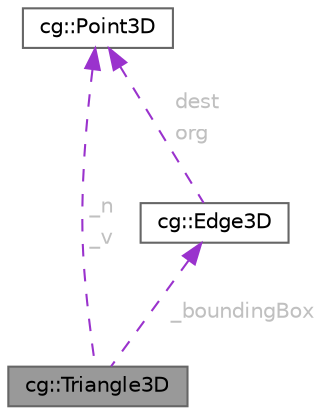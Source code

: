 digraph "cg::Triangle3D"
{
 // LATEX_PDF_SIZE
  bgcolor="transparent";
  edge [fontname=Helvetica,fontsize=10,labelfontname=Helvetica,labelfontsize=10];
  node [fontname=Helvetica,fontsize=10,shape=box,height=0.2,width=0.4];
  Node1 [id="Node000001",label="cg::Triangle3D",height=0.2,width=0.4,color="gray40", fillcolor="grey60", style="filled", fontcolor="black",tooltip=" "];
  Node2 -> Node1 [id="edge1_Node000001_Node000002",dir="back",color="darkorchid3",style="dashed",tooltip=" ",label=<<TABLE CELLBORDER="0" BORDER="0"><TR><TD VALIGN="top" ALIGN="LEFT" CELLPADDING="1" CELLSPACING="0">_n</TD></TR>
<TR><TD VALIGN="top" ALIGN="LEFT" CELLPADDING="1" CELLSPACING="0">_v</TD></TR>
</TABLE>> ,fontcolor="grey" ];
  Node2 [id="Node000002",label="cg::Point3D",height=0.2,width=0.4,color="gray40", fillcolor="white", style="filled",URL="$classcg_1_1_point3_d.html",tooltip=" "];
  Node3 -> Node1 [id="edge2_Node000001_Node000003",dir="back",color="darkorchid3",style="dashed",tooltip=" ",label=<<TABLE CELLBORDER="0" BORDER="0"><TR><TD VALIGN="top" ALIGN="LEFT" CELLPADDING="1" CELLSPACING="0">_boundingBox</TD></TR>
</TABLE>> ,fontcolor="grey" ];
  Node3 [id="Node000003",label="cg::Edge3D",height=0.2,width=0.4,color="gray40", fillcolor="white", style="filled",URL="$classcg_1_1_edge3_d.html",tooltip=" "];
  Node2 -> Node3 [id="edge3_Node000003_Node000002",dir="back",color="darkorchid3",style="dashed",tooltip=" ",label=<<TABLE CELLBORDER="0" BORDER="0"><TR><TD VALIGN="top" ALIGN="LEFT" CELLPADDING="1" CELLSPACING="0">dest</TD></TR>
<TR><TD VALIGN="top" ALIGN="LEFT" CELLPADDING="1" CELLSPACING="0">org</TD></TR>
</TABLE>> ,fontcolor="grey" ];
}
